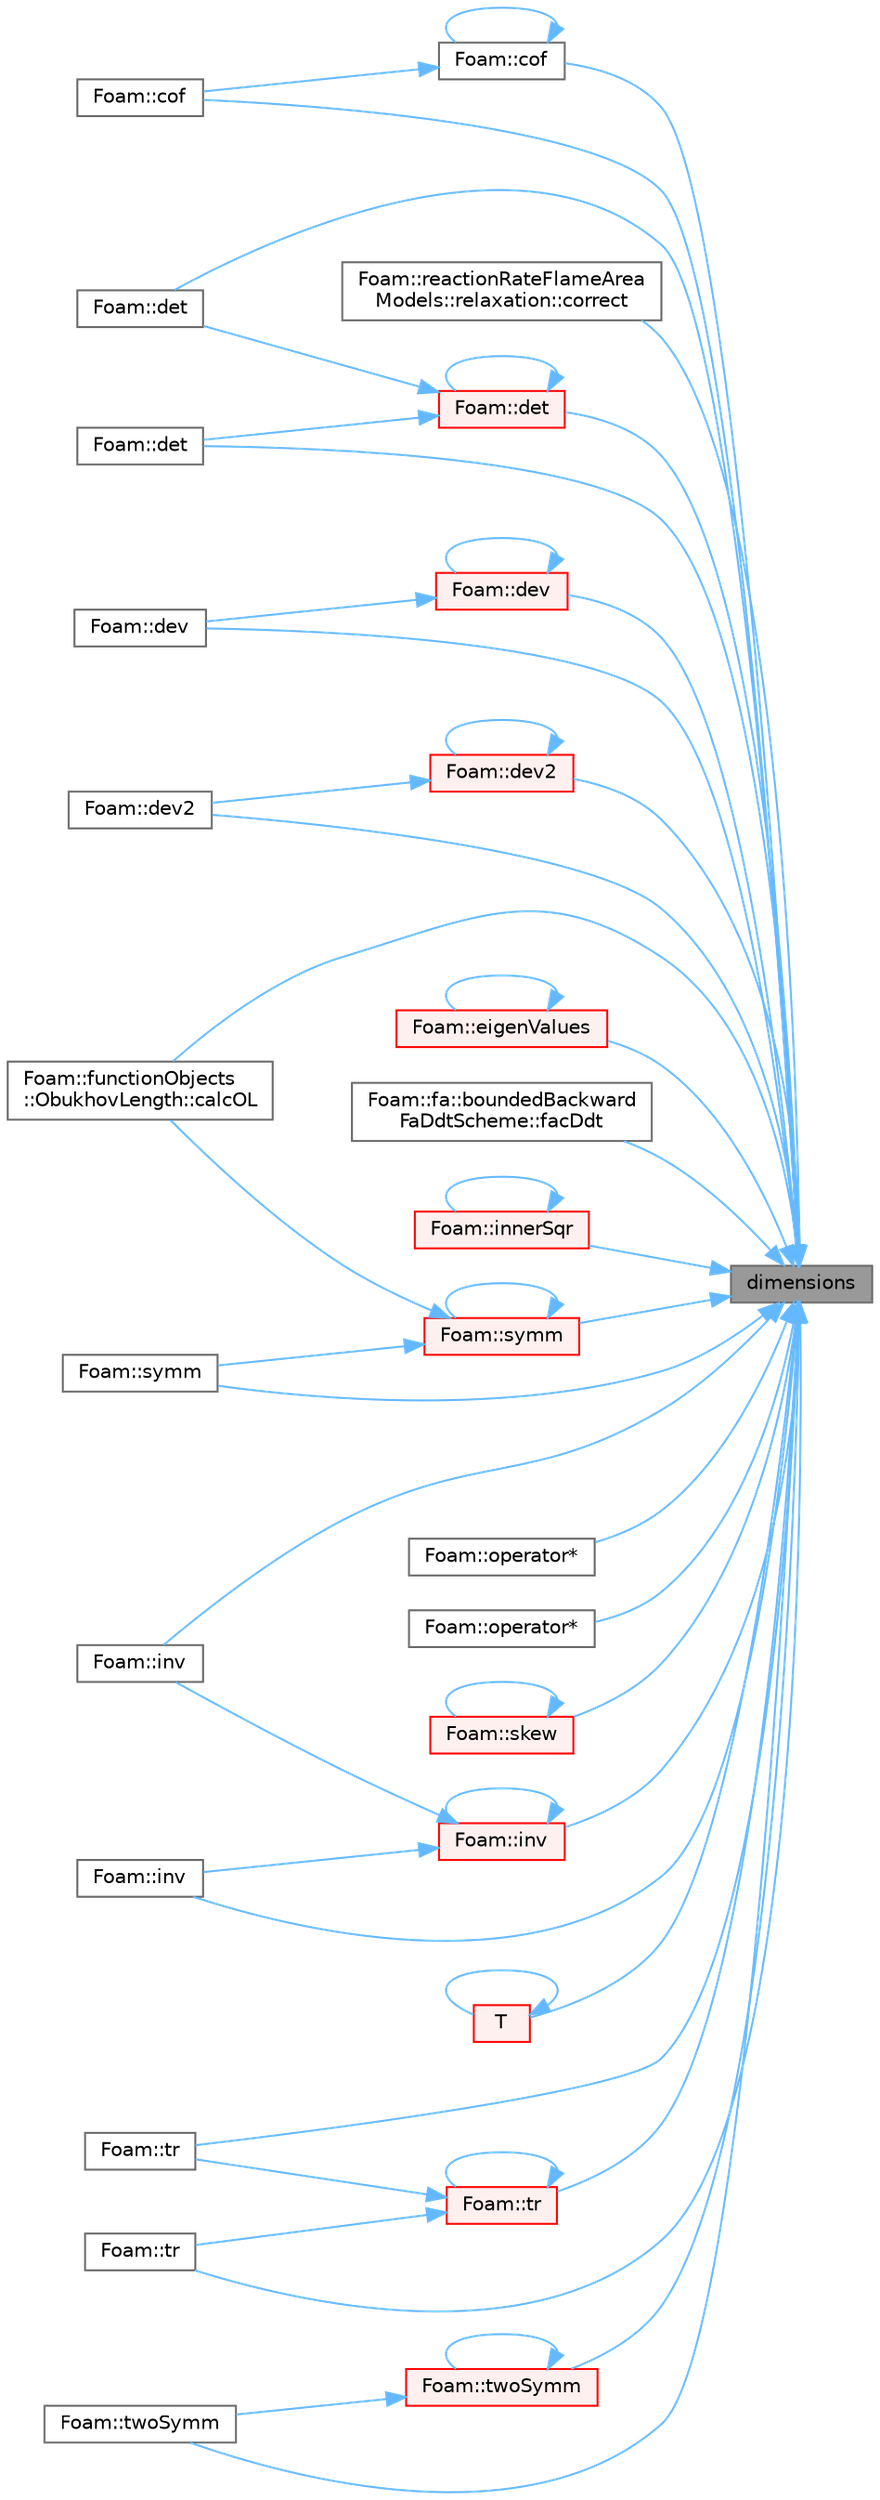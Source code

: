 digraph "dimensions"
{
 // LATEX_PDF_SIZE
  bgcolor="transparent";
  edge [fontname=Helvetica,fontsize=10,labelfontname=Helvetica,labelfontsize=10];
  node [fontname=Helvetica,fontsize=10,shape=box,height=0.2,width=0.4];
  rankdir="RL";
  Node1 [id="Node000001",label="dimensions",height=0.2,width=0.4,color="gray40", fillcolor="grey60", style="filled", fontcolor="black",tooltip=" "];
  Node1 -> Node2 [id="edge1_Node000001_Node000002",dir="back",color="steelblue1",style="solid",tooltip=" "];
  Node2 [id="Node000002",label="Foam::functionObjects\l::ObukhovLength::calcOL",height=0.2,width=0.4,color="grey40", fillcolor="white", style="filled",URL="$classFoam_1_1functionObjects_1_1ObukhovLength.html#ad9b366b28d2b6cb620803ab65e47e989",tooltip=" "];
  Node1 -> Node3 [id="edge2_Node000001_Node000003",dir="back",color="steelblue1",style="solid",tooltip=" "];
  Node3 [id="Node000003",label="Foam::cof",height=0.2,width=0.4,color="grey40", fillcolor="white", style="filled",URL="$namespaceFoam.html#a7cbeb91aa82a4ddd0511ff78af5b55e7",tooltip=" "];
  Node3 -> Node3 [id="edge3_Node000003_Node000003",dir="back",color="steelblue1",style="solid",tooltip=" "];
  Node3 -> Node4 [id="edge4_Node000003_Node000004",dir="back",color="steelblue1",style="solid",tooltip=" "];
  Node4 [id="Node000004",label="Foam::cof",height=0.2,width=0.4,color="grey40", fillcolor="white", style="filled",URL="$namespaceFoam.html#a70a4c519e081abbf1d838aab03d079fd",tooltip=" "];
  Node1 -> Node4 [id="edge5_Node000001_Node000004",dir="back",color="steelblue1",style="solid",tooltip=" "];
  Node1 -> Node5 [id="edge6_Node000001_Node000005",dir="back",color="steelblue1",style="solid",tooltip=" "];
  Node5 [id="Node000005",label="Foam::reactionRateFlameArea\lModels::relaxation::correct",height=0.2,width=0.4,color="grey40", fillcolor="white", style="filled",URL="$classFoam_1_1reactionRateFlameAreaModels_1_1relaxation.html#a38695208e96682bfdee39fa08168ea94",tooltip=" "];
  Node1 -> Node6 [id="edge7_Node000001_Node000006",dir="back",color="steelblue1",style="solid",tooltip=" "];
  Node6 [id="Node000006",label="Foam::det",height=0.2,width=0.4,color="red", fillcolor="#FFF0F0", style="filled",URL="$namespaceFoam.html#a0661214f1c72feedb965c88d685f8036",tooltip=" "];
  Node6 -> Node6 [id="edge8_Node000006_Node000006",dir="back",color="steelblue1",style="solid",tooltip=" "];
  Node6 -> Node15 [id="edge9_Node000006_Node000015",dir="back",color="steelblue1",style="solid",tooltip=" "];
  Node15 [id="Node000015",label="Foam::det",height=0.2,width=0.4,color="grey40", fillcolor="white", style="filled",URL="$namespaceFoam.html#a427e76805adedd5ea4a6a0a84ec8c04d",tooltip=" "];
  Node6 -> Node16 [id="edge10_Node000006_Node000016",dir="back",color="steelblue1",style="solid",tooltip=" "];
  Node16 [id="Node000016",label="Foam::det",height=0.2,width=0.4,color="grey40", fillcolor="white", style="filled",URL="$namespaceFoam.html#aa2a6c13e32a4bb9848ebc3f6fa76a5b9",tooltip=" "];
  Node1 -> Node15 [id="edge11_Node000001_Node000015",dir="back",color="steelblue1",style="solid",tooltip=" "];
  Node1 -> Node16 [id="edge12_Node000001_Node000016",dir="back",color="steelblue1",style="solid",tooltip=" "];
  Node1 -> Node43 [id="edge13_Node000001_Node000043",dir="back",color="steelblue1",style="solid",tooltip=" "];
  Node43 [id="Node000043",label="Foam::dev",height=0.2,width=0.4,color="red", fillcolor="#FFF0F0", style="filled",URL="$namespaceFoam.html#a042ede1d98e91923a7cc5e14e9f86854",tooltip=" "];
  Node43 -> Node43 [id="edge14_Node000043_Node000043",dir="back",color="steelblue1",style="solid",tooltip=" "];
  Node43 -> Node56 [id="edge15_Node000043_Node000056",dir="back",color="steelblue1",style="solid",tooltip=" "];
  Node56 [id="Node000056",label="Foam::dev",height=0.2,width=0.4,color="grey40", fillcolor="white", style="filled",URL="$namespaceFoam.html#ad8f09d26641037ea7760abc120fc0e6d",tooltip=" "];
  Node1 -> Node56 [id="edge16_Node000001_Node000056",dir="back",color="steelblue1",style="solid",tooltip=" "];
  Node1 -> Node75 [id="edge17_Node000001_Node000075",dir="back",color="steelblue1",style="solid",tooltip=" "];
  Node75 [id="Node000075",label="Foam::dev2",height=0.2,width=0.4,color="red", fillcolor="#FFF0F0", style="filled",URL="$namespaceFoam.html#a01b360e0d7ad7b43a8037fc09929e96f",tooltip=" "];
  Node75 -> Node75 [id="edge18_Node000075_Node000075",dir="back",color="steelblue1",style="solid",tooltip=" "];
  Node75 -> Node76 [id="edge19_Node000075_Node000076",dir="back",color="steelblue1",style="solid",tooltip=" "];
  Node76 [id="Node000076",label="Foam::dev2",height=0.2,width=0.4,color="grey40", fillcolor="white", style="filled",URL="$namespaceFoam.html#aea34019aeebb20465fc30469a3b04cc0",tooltip=" "];
  Node1 -> Node76 [id="edge20_Node000001_Node000076",dir="back",color="steelblue1",style="solid",tooltip=" "];
  Node1 -> Node122 [id="edge21_Node000001_Node000122",dir="back",color="steelblue1",style="solid",tooltip=" "];
  Node122 [id="Node000122",label="Foam::eigenValues",height=0.2,width=0.4,color="red", fillcolor="#FFF0F0", style="filled",URL="$namespaceFoam.html#a357206ae080055c785ed89dfac4eb6e2",tooltip=" "];
  Node122 -> Node122 [id="edge22_Node000122_Node000122",dir="back",color="steelblue1",style="solid",tooltip=" "];
  Node1 -> Node131 [id="edge23_Node000001_Node000131",dir="back",color="steelblue1",style="solid",tooltip=" "];
  Node131 [id="Node000131",label="Foam::fa::boundedBackward\lFaDdtScheme::facDdt",height=0.2,width=0.4,color="grey40", fillcolor="white", style="filled",URL="$classFoam_1_1fa_1_1boundedBackwardFaDdtScheme.html#a103e5f861e699d05a1a9a0afe52f4ae8",tooltip=" "];
  Node1 -> Node132 [id="edge24_Node000001_Node000132",dir="back",color="steelblue1",style="solid",tooltip=" "];
  Node132 [id="Node000132",label="Foam::innerSqr",height=0.2,width=0.4,color="red", fillcolor="#FFF0F0", style="filled",URL="$namespaceFoam.html#accfbb1a04e404c9c2ac658c29fe1a7f6",tooltip=" "];
  Node132 -> Node132 [id="edge25_Node000132_Node000132",dir="back",color="steelblue1",style="solid",tooltip=" "];
  Node1 -> Node133 [id="edge26_Node000001_Node000133",dir="back",color="steelblue1",style="solid",tooltip=" "];
  Node133 [id="Node000133",label="Foam::inv",height=0.2,width=0.4,color="red", fillcolor="#FFF0F0", style="filled",URL="$namespaceFoam.html#ac51979edadae5b8ade119dd30b88e381",tooltip=" "];
  Node133 -> Node133 [id="edge27_Node000133_Node000133",dir="back",color="steelblue1",style="solid",tooltip=" "];
  Node133 -> Node152 [id="edge28_Node000133_Node000152",dir="back",color="steelblue1",style="solid",tooltip=" "];
  Node152 [id="Node000152",label="Foam::inv",height=0.2,width=0.4,color="grey40", fillcolor="white", style="filled",URL="$namespaceFoam.html#a3ad9e4d32752487c5484703f17230058",tooltip=" "];
  Node133 -> Node153 [id="edge29_Node000133_Node000153",dir="back",color="steelblue1",style="solid",tooltip=" "];
  Node153 [id="Node000153",label="Foam::inv",height=0.2,width=0.4,color="grey40", fillcolor="white", style="filled",URL="$namespaceFoam.html#a8c0c8a048b274839a48d3a898480cfee",tooltip=" "];
  Node1 -> Node152 [id="edge30_Node000001_Node000152",dir="back",color="steelblue1",style="solid",tooltip=" "];
  Node1 -> Node153 [id="edge31_Node000001_Node000153",dir="back",color="steelblue1",style="solid",tooltip=" "];
  Node1 -> Node196 [id="edge32_Node000001_Node000196",dir="back",color="steelblue1",style="solid",tooltip=" "];
  Node196 [id="Node000196",label="Foam::operator*",height=0.2,width=0.4,color="grey40", fillcolor="white", style="filled",URL="$namespaceFoam.html#a8b20237decef098527c62bbd4981bc45",tooltip=" "];
  Node1 -> Node197 [id="edge33_Node000001_Node000197",dir="back",color="steelblue1",style="solid",tooltip=" "];
  Node197 [id="Node000197",label="Foam::operator*",height=0.2,width=0.4,color="grey40", fillcolor="white", style="filled",URL="$namespaceFoam.html#adc82cd48e20af8b094d8c9d56da56d3d",tooltip=" "];
  Node1 -> Node198 [id="edge34_Node000001_Node000198",dir="back",color="steelblue1",style="solid",tooltip=" "];
  Node198 [id="Node000198",label="Foam::skew",height=0.2,width=0.4,color="red", fillcolor="#FFF0F0", style="filled",URL="$namespaceFoam.html#aec5060dc82b7727c5935153aa048b2c1",tooltip=" "];
  Node198 -> Node198 [id="edge35_Node000198_Node000198",dir="back",color="steelblue1",style="solid",tooltip=" "];
  Node1 -> Node228 [id="edge36_Node000001_Node000228",dir="back",color="steelblue1",style="solid",tooltip=" "];
  Node228 [id="Node000228",label="Foam::symm",height=0.2,width=0.4,color="red", fillcolor="#FFF0F0", style="filled",URL="$namespaceFoam.html#a112755faabb5ff081d7a25a936a1d3c4",tooltip=" "];
  Node228 -> Node2 [id="edge37_Node000228_Node000002",dir="back",color="steelblue1",style="solid",tooltip=" "];
  Node228 -> Node228 [id="edge38_Node000228_Node000228",dir="back",color="steelblue1",style="solid",tooltip=" "];
  Node228 -> Node255 [id="edge39_Node000228_Node000255",dir="back",color="steelblue1",style="solid",tooltip=" "];
  Node255 [id="Node000255",label="Foam::symm",height=0.2,width=0.4,color="grey40", fillcolor="white", style="filled",URL="$namespaceFoam.html#a67314c61ecbac763bb8d76536cdadd75",tooltip=" "];
  Node1 -> Node255 [id="edge40_Node000001_Node000255",dir="back",color="steelblue1",style="solid",tooltip=" "];
  Node1 -> Node257 [id="edge41_Node000001_Node000257",dir="back",color="steelblue1",style="solid",tooltip=" "];
  Node257 [id="Node000257",label="T",height=0.2,width=0.4,color="red", fillcolor="#FFF0F0", style="filled",URL="$classFoam_1_1dimensioned.html#afb75c56abd1c299c1b8c6101ba920502",tooltip=" "];
  Node257 -> Node257 [id="edge42_Node000257_Node000257",dir="back",color="steelblue1",style="solid",tooltip=" "];
  Node1 -> Node260 [id="edge43_Node000001_Node000260",dir="back",color="steelblue1",style="solid",tooltip=" "];
  Node260 [id="Node000260",label="Foam::tr",height=0.2,width=0.4,color="red", fillcolor="#FFF0F0", style="filled",URL="$namespaceFoam.html#a16888f82e1accdb4c88dc9573a1dd02e",tooltip=" "];
  Node260 -> Node260 [id="edge44_Node000260_Node000260",dir="back",color="steelblue1",style="solid",tooltip=" "];
  Node260 -> Node314 [id="edge45_Node000260_Node000314",dir="back",color="steelblue1",style="solid",tooltip=" "];
  Node314 [id="Node000314",label="Foam::tr",height=0.2,width=0.4,color="grey40", fillcolor="white", style="filled",URL="$namespaceFoam.html#ae4a0f50598a8f30fdf0808103dbd620a",tooltip=" "];
  Node260 -> Node315 [id="edge46_Node000260_Node000315",dir="back",color="steelblue1",style="solid",tooltip=" "];
  Node315 [id="Node000315",label="Foam::tr",height=0.2,width=0.4,color="grey40", fillcolor="white", style="filled",URL="$namespaceFoam.html#a939b560ff7e8203d28621e1426e6c07a",tooltip=" "];
  Node1 -> Node314 [id="edge47_Node000001_Node000314",dir="back",color="steelblue1",style="solid",tooltip=" "];
  Node1 -> Node315 [id="edge48_Node000001_Node000315",dir="back",color="steelblue1",style="solid",tooltip=" "];
  Node1 -> Node327 [id="edge49_Node000001_Node000327",dir="back",color="steelblue1",style="solid",tooltip=" "];
  Node327 [id="Node000327",label="Foam::twoSymm",height=0.2,width=0.4,color="red", fillcolor="#FFF0F0", style="filled",URL="$namespaceFoam.html#a446550beb700669a32e76d9b87d5e043",tooltip=" "];
  Node327 -> Node327 [id="edge50_Node000327_Node000327",dir="back",color="steelblue1",style="solid",tooltip=" "];
  Node327 -> Node341 [id="edge51_Node000327_Node000341",dir="back",color="steelblue1",style="solid",tooltip=" "];
  Node341 [id="Node000341",label="Foam::twoSymm",height=0.2,width=0.4,color="grey40", fillcolor="white", style="filled",URL="$namespaceFoam.html#a54aa4069653a764f60005cad7d28f671",tooltip=" "];
  Node1 -> Node341 [id="edge52_Node000001_Node000341",dir="back",color="steelblue1",style="solid",tooltip=" "];
}
